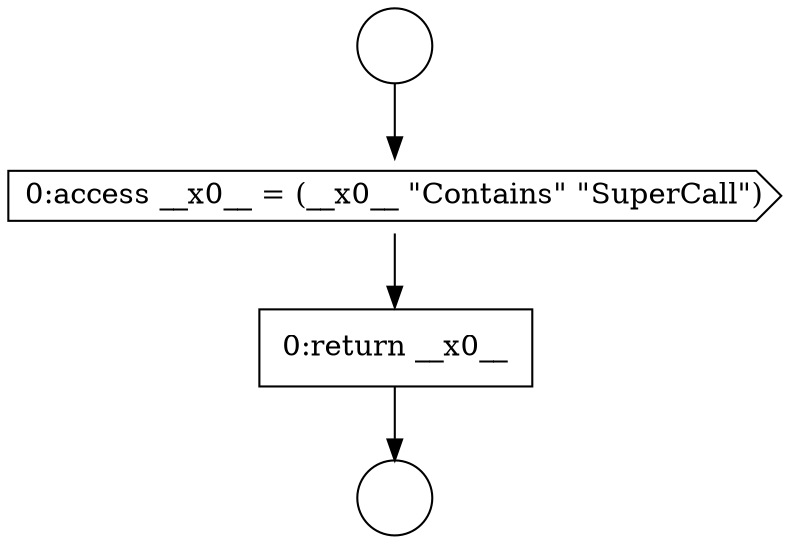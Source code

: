 digraph {
  node8015 [shape=circle label=" " color="black" fillcolor="white" style=filled]
  node8017 [shape=cds, label=<<font color="black">0:access __x0__ = (__x0__ &quot;Contains&quot; &quot;SuperCall&quot;)</font>> color="black" fillcolor="white" style=filled]
  node8018 [shape=none, margin=0, label=<<font color="black">
    <table border="0" cellborder="1" cellspacing="0" cellpadding="10">
      <tr><td align="left">0:return __x0__</td></tr>
    </table>
  </font>> color="black" fillcolor="white" style=filled]
  node8016 [shape=circle label=" " color="black" fillcolor="white" style=filled]
  node8015 -> node8017 [ color="black"]
  node8017 -> node8018 [ color="black"]
  node8018 -> node8016 [ color="black"]
}
